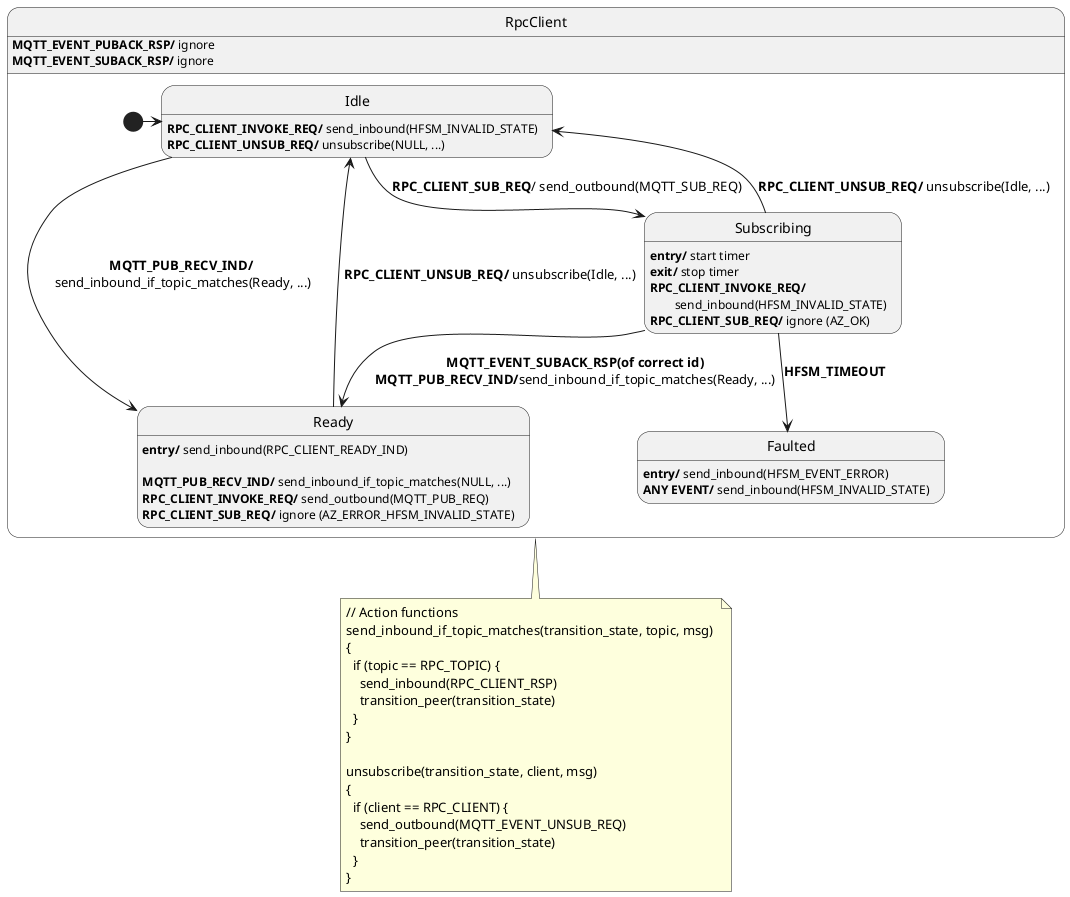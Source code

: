 @startuml
' ignore these as handled outside of this diagram: MQTT_EVENT_CONNECT_REQ, MQTT_EVENT_CONNECT_RSP, MQTT_EVENT_DISCONNECT_REQ, MQTT_EVENT_DISCONNECT_RSP
' Assumptions:
' 0. Unknown events are forwarded (in their original direction, either inbound or outbound).
' 1. If RPC_CLIENT_READY_IND hasn't already been sent, RPC_CLIENT_SUB_REQ is guaranteed to respond with either RPC_CLIENT_READY_IND, or HFSM_EVENT_ERROR if the subscribe request timed out.
' 2. RPC_CLIENT_READY_IND will not be sent more than once unless the client unsubscribes or gets disconnected
' 3. RPC_CLIENT_INVOKE_REQ is guaranteed to respond with MQTT_EVENT_PUBACK_RSP if the API call succeeds (?)
' 4. send_inbound, send_outbound are used to send information to the app and network respectively.

state RpcClient {
  state Idle
  Idle : <b>RPC_CLIENT_INVOKE_REQ/</b> send_inbound(HFSM_INVALID_STATE)
  Idle : <b>RPC_CLIENT_UNSUB_REQ/</b> unsubscribe(NULL, ...)

  state Faulted
  Faulted : <b>entry/</b> send_inbound(HFSM_EVENT_ERROR)
  Faulted : <b>ANY EVENT/</b> send_inbound(HFSM_INVALID_STATE)
    
  state Subscribing
  Subscribing : <b>entry/</b> start timer
  Subscribing : <b>exit/</b> stop timer
  Subscribing : <b>RPC_CLIENT_INVOKE_REQ/</b>\n\tsend_inbound(HFSM_INVALID_STATE)
  Subscribing : <b>RPC_CLIENT_SUB_REQ/</b> ignore (AZ_OK) 
  
  state Ready
  Ready : <b>entry/</b> send_inbound(RPC_CLIENT_READY_IND)\n
  Ready : <b>MQTT_PUB_RECV_IND/</b> send_inbound_if_topic_matches(NULL, ...)
  Ready : <b>RPC_CLIENT_INVOKE_REQ/</b> send_outbound(MQTT_PUB_REQ)
  Ready : <b>RPC_CLIENT_SUB_REQ/</b> ignore (AZ_ERROR_HFSM_INVALID_STATE)

  [*] -> Idle
  Idle --> Subscribing : <b>RPC_CLIENT_SUB_REQ</b>/ send_outbound(MQTT_SUB_REQ)
  Idle -> Ready : <b>MQTT_PUB_RECV_IND/</b>\n send_inbound_if_topic_matches(Ready, ...)
  Subscribing --> Faulted : <b>HFSM_TIMEOUT</b>
  Subscribing --> Ready : <b>MQTT_EVENT_SUBACK_RSP(of correct id)</b>\n<b>MQTT_PUB_RECV_IND/</b>send_inbound_if_topic_matches(Ready, ...)
  Ready --> Idle : <b>RPC_CLIENT_UNSUB_REQ/</b> unsubscribe(Idle, ...)
  Subscribing --> Idle : <b>RPC_CLIENT_UNSUB_REQ/</b> unsubscribe(Idle, ...)

}
RpcClient : <b>MQTT_EVENT_PUBACK_RSP/</b> ignore
RpcClient : <b>MQTT_EVENT_SUBACK_RSP/</b> ignore
note bottom of RpcClient
  // Action functions
  send_inbound_if_topic_matches(transition_state, topic, msg) 
  {
    if (topic == RPC_TOPIC) {
      send_inbound(RPC_CLIENT_RSP)
      transition_peer(transition_state)
    }
  }

  unsubscribe(transition_state, client, msg) 
  {
    if (client == RPC_CLIENT) {
      send_outbound(MQTT_EVENT_UNSUB_REQ)
      transition_peer(transition_state)
    }
  }
end note
@enduml
